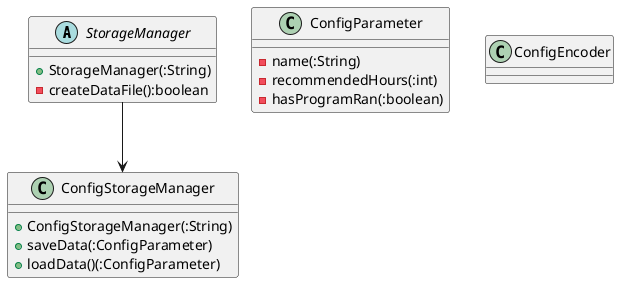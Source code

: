 @startuml
abstract class StorageManager {
    + StorageManager(:String)
    - createDataFile():boolean
}

class ConfigStorageManager {
    + ConfigStorageManager(:String)
    + saveData(:ConfigParameter)
    + loadData()(:ConfigParameter)
}

class ConfigParameter {
    - name(:String)
    - recommendedHours(:int)
    - hasProgramRan(:boolean)
}

class ConfigEncoder {
}

StorageManager --> ConfigStorageManager
@enduml